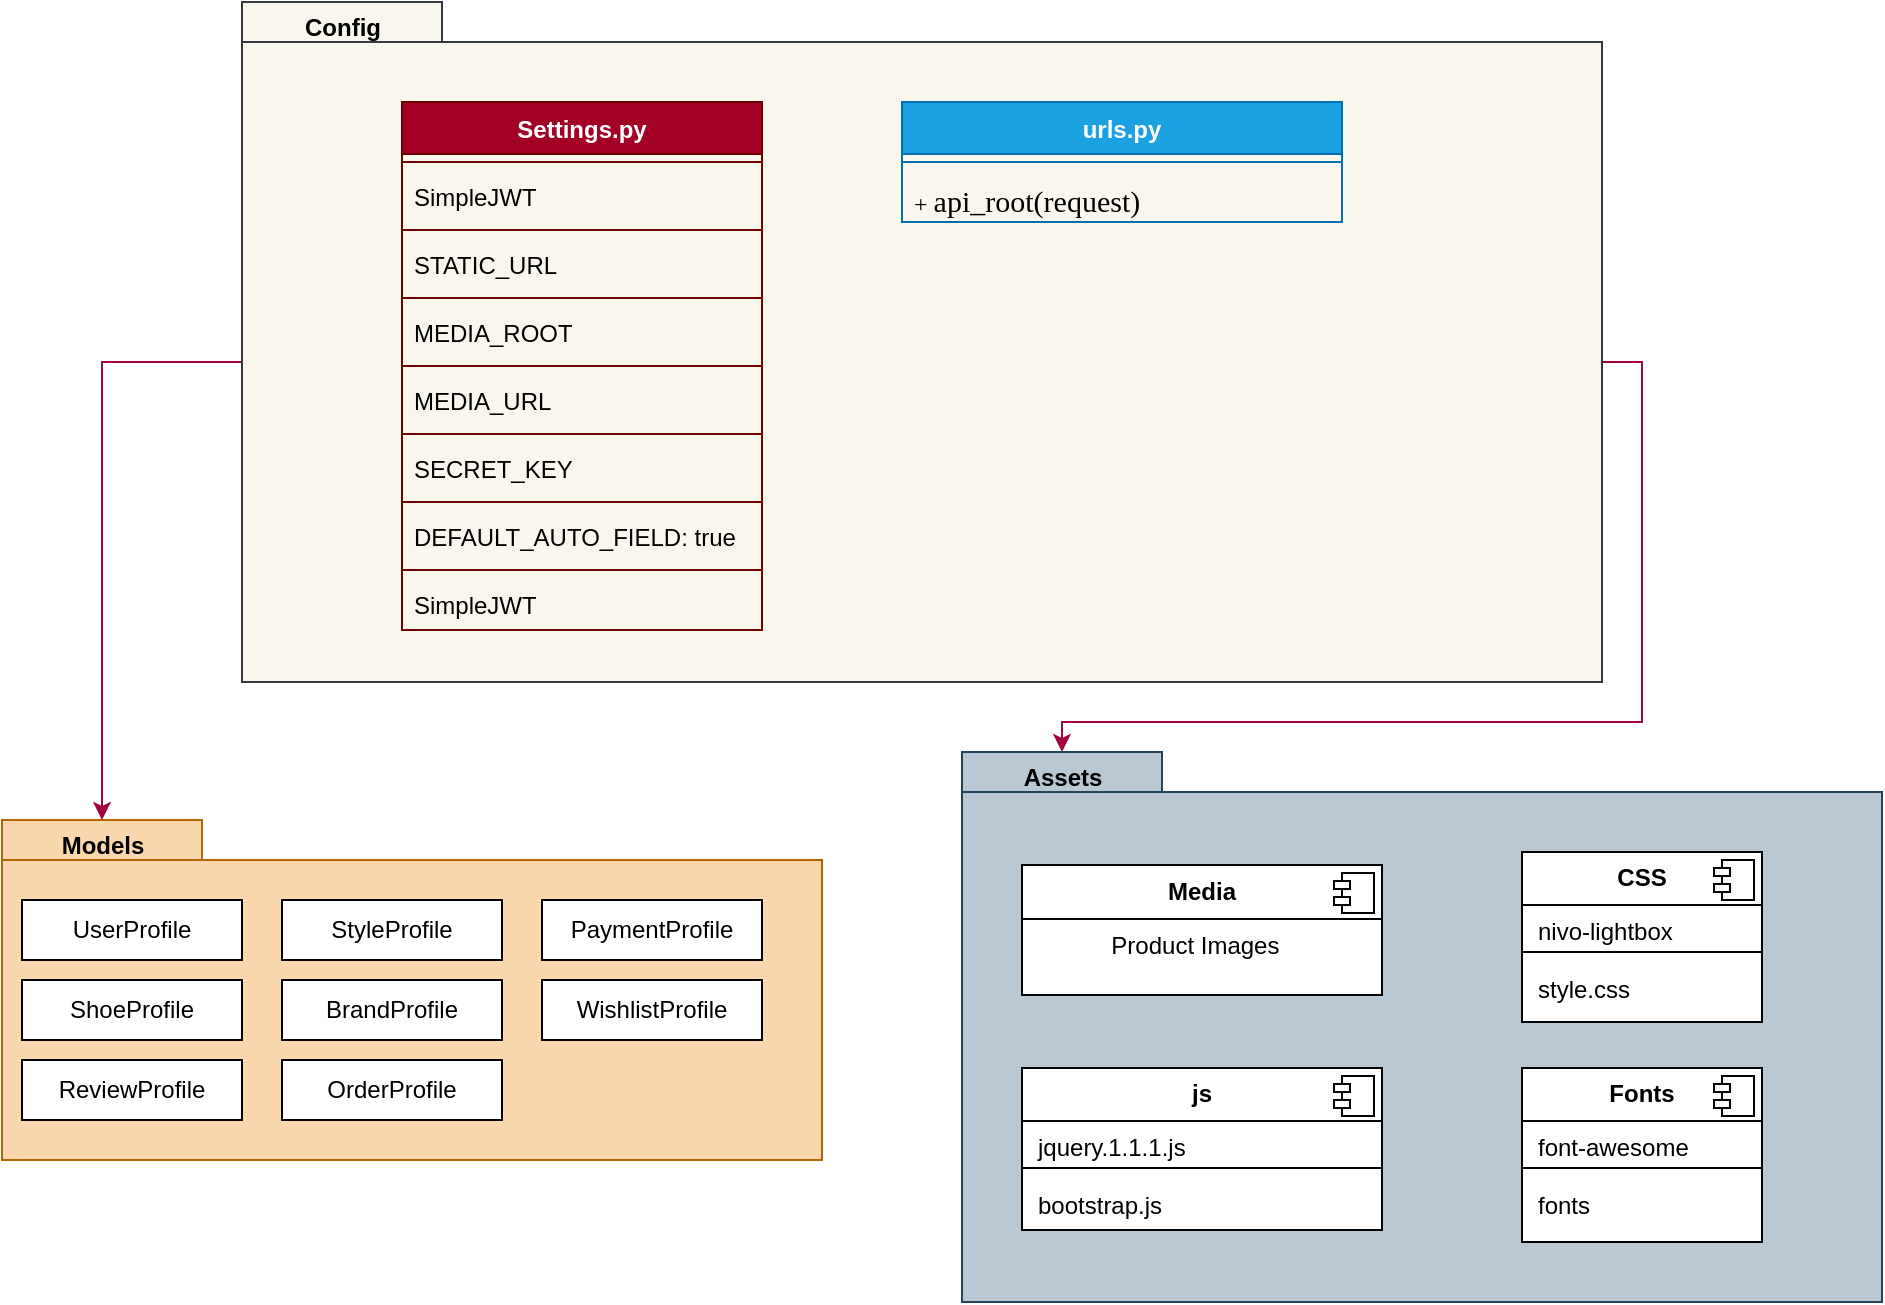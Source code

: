 <mxfile version="24.7.17">
  <diagram name="Page-1" id="KDobKH5auIMgGAoX9TVv">
    <mxGraphModel dx="1036" dy="606" grid="1" gridSize="10" guides="1" tooltips="1" connect="1" arrows="1" fold="1" page="1" pageScale="1" pageWidth="850" pageHeight="1100" math="0" shadow="0">
      <root>
        <mxCell id="0" />
        <mxCell id="1" parent="0" />
        <mxCell id="Y4vVYLOJm2E6aMHFAZN--1" value="" style="shape=folder;fontStyle=1;spacingTop=10;tabWidth=100;tabHeight=20;tabPosition=left;html=1;whiteSpace=wrap;fillColor=#fad7ac;strokeColor=#b46504;" parent="1" vertex="1">
          <mxGeometry x="400" y="519" width="410" height="170" as="geometry" />
        </mxCell>
        <mxCell id="Y4vVYLOJm2E6aMHFAZN--2" value="Models" style="text;align=center;fontStyle=1;verticalAlign=middle;spacingLeft=3;spacingRight=3;strokeColor=none;rotatable=0;points=[[0,0.5],[1,0.5]];portConstraint=eastwest;html=1;" parent="1" vertex="1">
          <mxGeometry x="410" y="519" width="80" height="26" as="geometry" />
        </mxCell>
        <mxCell id="Y4vVYLOJm2E6aMHFAZN--3" value="UserProfile" style="html=1;whiteSpace=wrap;" parent="1" vertex="1">
          <mxGeometry x="410" y="559" width="110" height="30" as="geometry" />
        </mxCell>
        <mxCell id="Y4vVYLOJm2E6aMHFAZN--4" value="OrderProfile" style="html=1;whiteSpace=wrap;" parent="1" vertex="1">
          <mxGeometry x="540" y="639" width="110" height="30" as="geometry" />
        </mxCell>
        <mxCell id="Y4vVYLOJm2E6aMHFAZN--5" value="ShoeProfile" style="html=1;whiteSpace=wrap;" parent="1" vertex="1">
          <mxGeometry x="410" y="599" width="110" height="30" as="geometry" />
        </mxCell>
        <mxCell id="Y4vVYLOJm2E6aMHFAZN--6" value="BrandProfile" style="html=1;whiteSpace=wrap;" parent="1" vertex="1">
          <mxGeometry x="540" y="599" width="110" height="30" as="geometry" />
        </mxCell>
        <mxCell id="Y4vVYLOJm2E6aMHFAZN--7" value="PaymentProfile" style="html=1;whiteSpace=wrap;" parent="1" vertex="1">
          <mxGeometry x="670" y="559" width="110" height="30" as="geometry" />
        </mxCell>
        <mxCell id="Y4vVYLOJm2E6aMHFAZN--8" value="ReviewProfile" style="html=1;whiteSpace=wrap;" parent="1" vertex="1">
          <mxGeometry x="410" y="639" width="110" height="30" as="geometry" />
        </mxCell>
        <mxCell id="Y4vVYLOJm2E6aMHFAZN--9" value="StyleProfile" style="html=1;whiteSpace=wrap;" parent="1" vertex="1">
          <mxGeometry x="540" y="559" width="110" height="30" as="geometry" />
        </mxCell>
        <mxCell id="Y4vVYLOJm2E6aMHFAZN--10" value="WishlistProfile" style="html=1;whiteSpace=wrap;" parent="1" vertex="1">
          <mxGeometry x="670" y="599" width="110" height="30" as="geometry" />
        </mxCell>
        <mxCell id="Y4vVYLOJm2E6aMHFAZN--58" style="edgeStyle=orthogonalEdgeStyle;rounded=0;orthogonalLoop=1;jettySize=auto;html=1;exitX=0;exitY=0;exitDx=0;exitDy=180;exitPerimeter=0;entryX=0;entryY=0;entryDx=50;entryDy=0;entryPerimeter=0;fillColor=#d80073;strokeColor=#A50040;" parent="1" source="Y4vVYLOJm2E6aMHFAZN--11" target="Y4vVYLOJm2E6aMHFAZN--1" edge="1">
          <mxGeometry relative="1" as="geometry">
            <mxPoint x="450" y="490" as="targetPoint" />
          </mxGeometry>
        </mxCell>
        <mxCell id="Y4vVYLOJm2E6aMHFAZN--59" style="edgeStyle=orthogonalEdgeStyle;rounded=0;orthogonalLoop=1;jettySize=auto;html=1;exitX=0;exitY=0;exitDx=680;exitDy=180;exitPerimeter=0;entryX=0;entryY=0;entryDx=50;entryDy=0;entryPerimeter=0;fillColor=#d80073;strokeColor=#A50040;" parent="1" source="Y4vVYLOJm2E6aMHFAZN--11" target="Y4vVYLOJm2E6aMHFAZN--33" edge="1">
          <mxGeometry relative="1" as="geometry">
            <mxPoint x="1030" y="480" as="targetPoint" />
          </mxGeometry>
        </mxCell>
        <mxCell id="Y4vVYLOJm2E6aMHFAZN--11" value="" style="shape=folder;fontStyle=1;spacingTop=10;tabWidth=100;tabHeight=20;tabPosition=left;html=1;whiteSpace=wrap;fillColor=#f9f7ed;strokeColor=#36393d;" parent="1" vertex="1">
          <mxGeometry x="520" y="110" width="680" height="340" as="geometry" />
        </mxCell>
        <mxCell id="Y4vVYLOJm2E6aMHFAZN--12" value="Config" style="text;align=center;fontStyle=1;verticalAlign=middle;spacingLeft=3;spacingRight=3;strokeColor=none;rotatable=0;points=[[0,0.5],[1,0.5]];portConstraint=eastwest;html=1;" parent="1" vertex="1">
          <mxGeometry x="530" y="110" width="80" height="26" as="geometry" />
        </mxCell>
        <mxCell id="Y4vVYLOJm2E6aMHFAZN--13" value="Settings.py" style="swimlane;fontStyle=1;align=center;verticalAlign=top;childLayout=stackLayout;horizontal=1;startSize=26;horizontalStack=0;resizeParent=1;resizeParentMax=0;resizeLast=0;collapsible=1;marginBottom=0;whiteSpace=wrap;html=1;fillColor=#a20025;strokeColor=#6F0000;fontColor=#ffffff;" parent="1" vertex="1">
          <mxGeometry x="600" y="160" width="180" height="264" as="geometry" />
        </mxCell>
        <mxCell id="Y4vVYLOJm2E6aMHFAZN--15" value="" style="line;strokeWidth=1;fillColor=none;align=left;verticalAlign=middle;spacingTop=-1;spacingLeft=3;spacingRight=3;rotatable=0;labelPosition=right;points=[];portConstraint=eastwest;strokeColor=inherit;" parent="Y4vVYLOJm2E6aMHFAZN--13" vertex="1">
          <mxGeometry y="26" width="180" height="8" as="geometry" />
        </mxCell>
        <mxCell id="Y4vVYLOJm2E6aMHFAZN--16" value="SimpleJWT" style="text;strokeColor=none;fillColor=none;align=left;verticalAlign=top;spacingLeft=4;spacingRight=4;overflow=hidden;rotatable=0;points=[[0,0.5],[1,0.5]];portConstraint=eastwest;whiteSpace=wrap;html=1;" parent="Y4vVYLOJm2E6aMHFAZN--13" vertex="1">
          <mxGeometry y="34" width="180" height="26" as="geometry" />
        </mxCell>
        <mxCell id="Y4vVYLOJm2E6aMHFAZN--23" value="" style="line;strokeWidth=1;fillColor=none;align=left;verticalAlign=middle;spacingTop=-1;spacingLeft=3;spacingRight=3;rotatable=0;labelPosition=right;points=[];portConstraint=eastwest;strokeColor=inherit;" parent="Y4vVYLOJm2E6aMHFAZN--13" vertex="1">
          <mxGeometry y="60" width="180" height="8" as="geometry" />
        </mxCell>
        <mxCell id="Y4vVYLOJm2E6aMHFAZN--17" value="STATIC_URL" style="text;strokeColor=none;fillColor=none;align=left;verticalAlign=top;spacingLeft=4;spacingRight=4;overflow=hidden;rotatable=0;points=[[0,0.5],[1,0.5]];portConstraint=eastwest;whiteSpace=wrap;html=1;" parent="Y4vVYLOJm2E6aMHFAZN--13" vertex="1">
          <mxGeometry y="68" width="180" height="26" as="geometry" />
        </mxCell>
        <mxCell id="Y4vVYLOJm2E6aMHFAZN--24" value="" style="line;strokeWidth=1;fillColor=none;align=left;verticalAlign=middle;spacingTop=-1;spacingLeft=3;spacingRight=3;rotatable=0;labelPosition=right;points=[];portConstraint=eastwest;strokeColor=inherit;" parent="Y4vVYLOJm2E6aMHFAZN--13" vertex="1">
          <mxGeometry y="94" width="180" height="8" as="geometry" />
        </mxCell>
        <mxCell id="Y4vVYLOJm2E6aMHFAZN--18" value="MEDIA_ROOT" style="text;strokeColor=none;fillColor=none;align=left;verticalAlign=top;spacingLeft=4;spacingRight=4;overflow=hidden;rotatable=0;points=[[0,0.5],[1,0.5]];portConstraint=eastwest;whiteSpace=wrap;html=1;" parent="Y4vVYLOJm2E6aMHFAZN--13" vertex="1">
          <mxGeometry y="102" width="180" height="26" as="geometry" />
        </mxCell>
        <mxCell id="Y4vVYLOJm2E6aMHFAZN--25" value="" style="line;strokeWidth=1;fillColor=none;align=left;verticalAlign=middle;spacingTop=-1;spacingLeft=3;spacingRight=3;rotatable=0;labelPosition=right;points=[];portConstraint=eastwest;strokeColor=inherit;" parent="Y4vVYLOJm2E6aMHFAZN--13" vertex="1">
          <mxGeometry y="128" width="180" height="8" as="geometry" />
        </mxCell>
        <mxCell id="Y4vVYLOJm2E6aMHFAZN--19" value="MEDIA_URL&amp;nbsp;" style="text;strokeColor=none;fillColor=none;align=left;verticalAlign=top;spacingLeft=4;spacingRight=4;overflow=hidden;rotatable=0;points=[[0,0.5],[1,0.5]];portConstraint=eastwest;whiteSpace=wrap;html=1;" parent="Y4vVYLOJm2E6aMHFAZN--13" vertex="1">
          <mxGeometry y="136" width="180" height="26" as="geometry" />
        </mxCell>
        <mxCell id="Y4vVYLOJm2E6aMHFAZN--26" value="" style="line;strokeWidth=1;fillColor=none;align=left;verticalAlign=middle;spacingTop=-1;spacingLeft=3;spacingRight=3;rotatable=0;labelPosition=right;points=[];portConstraint=eastwest;strokeColor=inherit;" parent="Y4vVYLOJm2E6aMHFAZN--13" vertex="1">
          <mxGeometry y="162" width="180" height="8" as="geometry" />
        </mxCell>
        <mxCell id="Y4vVYLOJm2E6aMHFAZN--21" value="SECRET_KEY" style="text;strokeColor=none;fillColor=none;align=left;verticalAlign=top;spacingLeft=4;spacingRight=4;overflow=hidden;rotatable=0;points=[[0,0.5],[1,0.5]];portConstraint=eastwest;whiteSpace=wrap;html=1;" parent="Y4vVYLOJm2E6aMHFAZN--13" vertex="1">
          <mxGeometry y="170" width="180" height="26" as="geometry" />
        </mxCell>
        <mxCell id="Y4vVYLOJm2E6aMHFAZN--27" value="" style="line;strokeWidth=1;fillColor=none;align=left;verticalAlign=middle;spacingTop=-1;spacingLeft=3;spacingRight=3;rotatable=0;labelPosition=right;points=[];portConstraint=eastwest;strokeColor=inherit;" parent="Y4vVYLOJm2E6aMHFAZN--13" vertex="1">
          <mxGeometry y="196" width="180" height="8" as="geometry" />
        </mxCell>
        <mxCell id="Y4vVYLOJm2E6aMHFAZN--22" value="DEFAULT_AUTO_FIELD: true" style="text;strokeColor=none;fillColor=none;align=left;verticalAlign=top;spacingLeft=4;spacingRight=4;overflow=hidden;rotatable=0;points=[[0,0.5],[1,0.5]];portConstraint=eastwest;whiteSpace=wrap;html=1;" parent="Y4vVYLOJm2E6aMHFAZN--13" vertex="1">
          <mxGeometry y="204" width="180" height="26" as="geometry" />
        </mxCell>
        <mxCell id="Y4vVYLOJm2E6aMHFAZN--28" value="" style="line;strokeWidth=1;fillColor=none;align=left;verticalAlign=middle;spacingTop=-1;spacingLeft=3;spacingRight=3;rotatable=0;labelPosition=right;points=[];portConstraint=eastwest;strokeColor=inherit;" parent="Y4vVYLOJm2E6aMHFAZN--13" vertex="1">
          <mxGeometry y="230" width="180" height="8" as="geometry" />
        </mxCell>
        <mxCell id="Y4vVYLOJm2E6aMHFAZN--20" value="SimpleJWT" style="text;strokeColor=none;fillColor=none;align=left;verticalAlign=top;spacingLeft=4;spacingRight=4;overflow=hidden;rotatable=0;points=[[0,0.5],[1,0.5]];portConstraint=eastwest;whiteSpace=wrap;html=1;" parent="Y4vVYLOJm2E6aMHFAZN--13" vertex="1">
          <mxGeometry y="238" width="180" height="26" as="geometry" />
        </mxCell>
        <mxCell id="Y4vVYLOJm2E6aMHFAZN--29" value="urls.py" style="swimlane;fontStyle=1;align=center;verticalAlign=top;childLayout=stackLayout;horizontal=1;startSize=26;horizontalStack=0;resizeParent=1;resizeParentMax=0;resizeLast=0;collapsible=1;marginBottom=0;whiteSpace=wrap;html=1;fillColor=#1ba1e2;fontColor=#ffffff;strokeColor=#006EAF;" parent="1" vertex="1">
          <mxGeometry x="850" y="160" width="220" height="60" as="geometry" />
        </mxCell>
        <mxCell id="Y4vVYLOJm2E6aMHFAZN--31" value="" style="line;strokeWidth=1;fillColor=none;align=left;verticalAlign=middle;spacingTop=-1;spacingLeft=3;spacingRight=3;rotatable=0;labelPosition=right;points=[];portConstraint=eastwest;strokeColor=inherit;" parent="Y4vVYLOJm2E6aMHFAZN--29" vertex="1">
          <mxGeometry y="26" width="220" height="8" as="geometry" />
        </mxCell>
        <mxCell id="Y4vVYLOJm2E6aMHFAZN--32" value="&lt;font face=&quot;Times New Roman&quot;&gt;+&amp;nbsp;&lt;span style=&quot;font-size: 15px; white-space: pre;&quot;&gt;a&lt;/span&gt;&lt;span style=&quot;font-size: 15px; white-space: pre;&quot;&gt;pi_root&lt;/span&gt;&lt;span style=&quot;font-size: 15px; white-space: pre;&quot;&gt;(&lt;/span&gt;&lt;span style=&quot;font-size: 15px; white-space: pre;&quot;&gt;request&lt;/span&gt;&lt;span style=&quot;font-size: 15px; white-space: pre;&quot;&gt;)&lt;/span&gt;&lt;/font&gt;" style="text;strokeColor=none;fillColor=none;align=left;verticalAlign=top;spacingLeft=4;spacingRight=4;overflow=hidden;rotatable=0;points=[[0,0.5],[1,0.5]];portConstraint=eastwest;whiteSpace=wrap;html=1;" parent="Y4vVYLOJm2E6aMHFAZN--29" vertex="1">
          <mxGeometry y="34" width="220" height="26" as="geometry" />
        </mxCell>
        <mxCell id="Y4vVYLOJm2E6aMHFAZN--33" value="" style="shape=folder;fontStyle=1;spacingTop=10;tabWidth=100;tabHeight=20;tabPosition=left;html=1;whiteSpace=wrap;fillColor=#bac8d3;strokeColor=#23445d;" parent="1" vertex="1">
          <mxGeometry x="880" y="485" width="460" height="275" as="geometry" />
        </mxCell>
        <mxCell id="Y4vVYLOJm2E6aMHFAZN--34" value="Assets" style="text;align=center;fontStyle=1;verticalAlign=middle;spacingLeft=3;spacingRight=3;strokeColor=none;rotatable=0;points=[[0,0.5],[1,0.5]];portConstraint=eastwest;html=1;" parent="1" vertex="1">
          <mxGeometry x="890" y="485" width="80" height="26" as="geometry" />
        </mxCell>
        <mxCell id="Y4vVYLOJm2E6aMHFAZN--39" value="&lt;p style=&quot;margin:0px;margin-top:6px;text-align:center;&quot;&gt;&lt;b&gt;Media&lt;/b&gt;&lt;/p&gt;&lt;hr size=&quot;1&quot; style=&quot;border-style:solid;&quot;&gt;&lt;p style=&quot;margin:0px;margin-left:8px;&quot;&gt;&lt;span style=&quot;white-space: pre;&quot;&gt;&#x9;&lt;/span&gt;&amp;nbsp; &amp;nbsp;Product Images&lt;/p&gt;" style="align=left;overflow=fill;html=1;dropTarget=0;whiteSpace=wrap;" parent="1" vertex="1">
          <mxGeometry x="910" y="541.5" width="180" height="65" as="geometry" />
        </mxCell>
        <mxCell id="Y4vVYLOJm2E6aMHFAZN--40" value="" style="shape=component;jettyWidth=8;jettyHeight=4;" parent="Y4vVYLOJm2E6aMHFAZN--39" vertex="1">
          <mxGeometry x="1" width="20" height="20" relative="1" as="geometry">
            <mxPoint x="-24" y="4" as="offset" />
          </mxGeometry>
        </mxCell>
        <mxCell id="Y4vVYLOJm2E6aMHFAZN--47" value="&lt;p style=&quot;margin:0px;margin-top:6px;text-align:center;&quot;&gt;&lt;b&gt;CSS&lt;/b&gt;&lt;/p&gt;&lt;hr size=&quot;1&quot; style=&quot;border-style:solid;&quot;&gt;&lt;p style=&quot;margin:0px;margin-left:8px;&quot;&gt;nivo-lightbox&lt;/p&gt;&lt;p style=&quot;margin:0px;margin-left:8px;&quot;&gt;&lt;span style=&quot;background-color: initial;&quot;&gt;&lt;br&gt;&lt;/span&gt;&lt;/p&gt;&lt;p style=&quot;margin:0px;margin-left:8px;&quot;&gt;&lt;span style=&quot;background-color: initial;&quot;&gt;style.css&lt;/span&gt;&lt;br&gt;&lt;/p&gt;" style="align=left;overflow=fill;html=1;dropTarget=0;whiteSpace=wrap;" parent="1" vertex="1">
          <mxGeometry x="1160" y="535" width="120" height="85" as="geometry" />
        </mxCell>
        <mxCell id="Y4vVYLOJm2E6aMHFAZN--48" value="" style="shape=component;jettyWidth=8;jettyHeight=4;" parent="Y4vVYLOJm2E6aMHFAZN--47" vertex="1">
          <mxGeometry x="1" width="20" height="20" relative="1" as="geometry">
            <mxPoint x="-24" y="4" as="offset" />
          </mxGeometry>
        </mxCell>
        <mxCell id="Y4vVYLOJm2E6aMHFAZN--49" value="&lt;p style=&quot;margin:0px;margin-top:6px;text-align:center;&quot;&gt;&lt;b&gt;js&lt;/b&gt;&lt;/p&gt;&lt;hr size=&quot;1&quot; style=&quot;border-style:solid;&quot;&gt;&lt;p style=&quot;margin:0px;margin-left:8px;&quot;&gt;jquery.1.1.1.js&lt;/p&gt;&lt;p style=&quot;margin:0px;margin-left:8px;&quot;&gt;&lt;br&gt;&lt;/p&gt;&lt;p style=&quot;margin:0px;margin-left:8px;&quot;&gt;bootstrap.js&lt;/p&gt;" style="align=left;overflow=fill;html=1;dropTarget=0;whiteSpace=wrap;" parent="1" vertex="1">
          <mxGeometry x="910" y="643" width="180" height="81" as="geometry" />
        </mxCell>
        <mxCell id="Y4vVYLOJm2E6aMHFAZN--50" value="" style="shape=component;jettyWidth=8;jettyHeight=4;" parent="Y4vVYLOJm2E6aMHFAZN--49" vertex="1">
          <mxGeometry x="1" width="20" height="20" relative="1" as="geometry">
            <mxPoint x="-24" y="4" as="offset" />
          </mxGeometry>
        </mxCell>
        <mxCell id="Y4vVYLOJm2E6aMHFAZN--51" value="&lt;p style=&quot;margin:0px;margin-top:6px;text-align:center;&quot;&gt;&lt;b&gt;Fonts&lt;/b&gt;&lt;/p&gt;&lt;hr size=&quot;1&quot; style=&quot;border-style:solid;&quot;&gt;&lt;p style=&quot;margin:0px;margin-left:8px;&quot;&gt;font-awesome&lt;/p&gt;&lt;p style=&quot;margin:0px;margin-left:8px;&quot;&gt;&lt;br&gt;&lt;/p&gt;&lt;p style=&quot;margin:0px;margin-left:8px;&quot;&gt;fonts&lt;/p&gt;" style="align=left;overflow=fill;html=1;dropTarget=0;whiteSpace=wrap;" parent="1" vertex="1">
          <mxGeometry x="1160" y="643" width="120" height="87" as="geometry" />
        </mxCell>
        <mxCell id="Y4vVYLOJm2E6aMHFAZN--52" value="" style="shape=component;jettyWidth=8;jettyHeight=4;" parent="Y4vVYLOJm2E6aMHFAZN--51" vertex="1">
          <mxGeometry x="1" width="20" height="20" relative="1" as="geometry">
            <mxPoint x="-24" y="4" as="offset" />
          </mxGeometry>
        </mxCell>
        <mxCell id="Y4vVYLOJm2E6aMHFAZN--53" value="" style="line;strokeWidth=1;fillColor=none;align=left;verticalAlign=middle;spacingTop=-1;spacingLeft=3;spacingRight=3;rotatable=0;labelPosition=right;points=[];portConstraint=eastwest;strokeColor=inherit;" parent="1" vertex="1">
          <mxGeometry x="1160" y="581" width="120" height="8" as="geometry" />
        </mxCell>
        <mxCell id="Y4vVYLOJm2E6aMHFAZN--54" value="" style="line;strokeWidth=1;fillColor=none;align=left;verticalAlign=middle;spacingTop=-1;spacingLeft=3;spacingRight=3;rotatable=0;labelPosition=right;points=[];portConstraint=eastwest;strokeColor=inherit;" parent="1" vertex="1">
          <mxGeometry x="910" y="689" width="180" height="8" as="geometry" />
        </mxCell>
        <mxCell id="Y4vVYLOJm2E6aMHFAZN--57" value="" style="line;strokeWidth=1;fillColor=none;align=left;verticalAlign=middle;spacingTop=-1;spacingLeft=3;spacingRight=3;rotatable=0;labelPosition=right;points=[];portConstraint=eastwest;strokeColor=inherit;" parent="1" vertex="1">
          <mxGeometry x="1160" y="689" width="120" height="8" as="geometry" />
        </mxCell>
      </root>
    </mxGraphModel>
  </diagram>
</mxfile>
